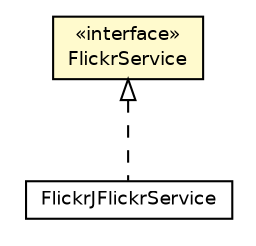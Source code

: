 #!/usr/local/bin/dot
#
# Class diagram 
# Generated by UmlGraph version 4.6 (http://www.spinellis.gr/sw/umlgraph)
#

digraph G {
	edge [fontname="Helvetica",fontsize=10,labelfontname="Helvetica",labelfontsize=10];
	node [fontname="Helvetica",fontsize=10,shape=plaintext];
	// net.chrissearle.flickrvote.flickr.FlickrService
	c32 [label=<<table border="0" cellborder="1" cellspacing="0" cellpadding="2" port="p" bgcolor="lemonChiffon" href="./FlickrService.html">
		<tr><td><table border="0" cellspacing="0" cellpadding="1">
			<tr><td> &laquo;interface&raquo; </td></tr>
			<tr><td> FlickrService </td></tr>
		</table></td></tr>
		</table>>, fontname="Helvetica", fontcolor="black", fontsize=9.0];
	// net.chrissearle.flickrvote.flickr.FlickrJFlickrService
	c34 [label=<<table border="0" cellborder="1" cellspacing="0" cellpadding="2" port="p" href="./FlickrJFlickrService.html">
		<tr><td><table border="0" cellspacing="0" cellpadding="1">
			<tr><td> FlickrJFlickrService </td></tr>
		</table></td></tr>
		</table>>, fontname="Helvetica", fontcolor="black", fontsize=9.0];
	//net.chrissearle.flickrvote.flickr.FlickrJFlickrService implements net.chrissearle.flickrvote.flickr.FlickrService
	c32:p -> c34:p [dir=back,arrowtail=empty,style=dashed];
}

